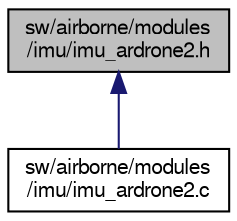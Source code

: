 digraph "sw/airborne/modules/imu/imu_ardrone2.h"
{
  edge [fontname="FreeSans",fontsize="10",labelfontname="FreeSans",labelfontsize="10"];
  node [fontname="FreeSans",fontsize="10",shape=record];
  Node1 [label="sw/airborne/modules\l/imu/imu_ardrone2.h",height=0.2,width=0.4,color="black", fillcolor="grey75", style="filled", fontcolor="black"];
  Node1 -> Node2 [dir="back",color="midnightblue",fontsize="10",style="solid",fontname="FreeSans"];
  Node2 [label="sw/airborne/modules\l/imu/imu_ardrone2.c",height=0.2,width=0.4,color="black", fillcolor="white", style="filled",URL="$imu__ardrone2_8c.html",tooltip="IMU implementation for ardrone2. "];
}

